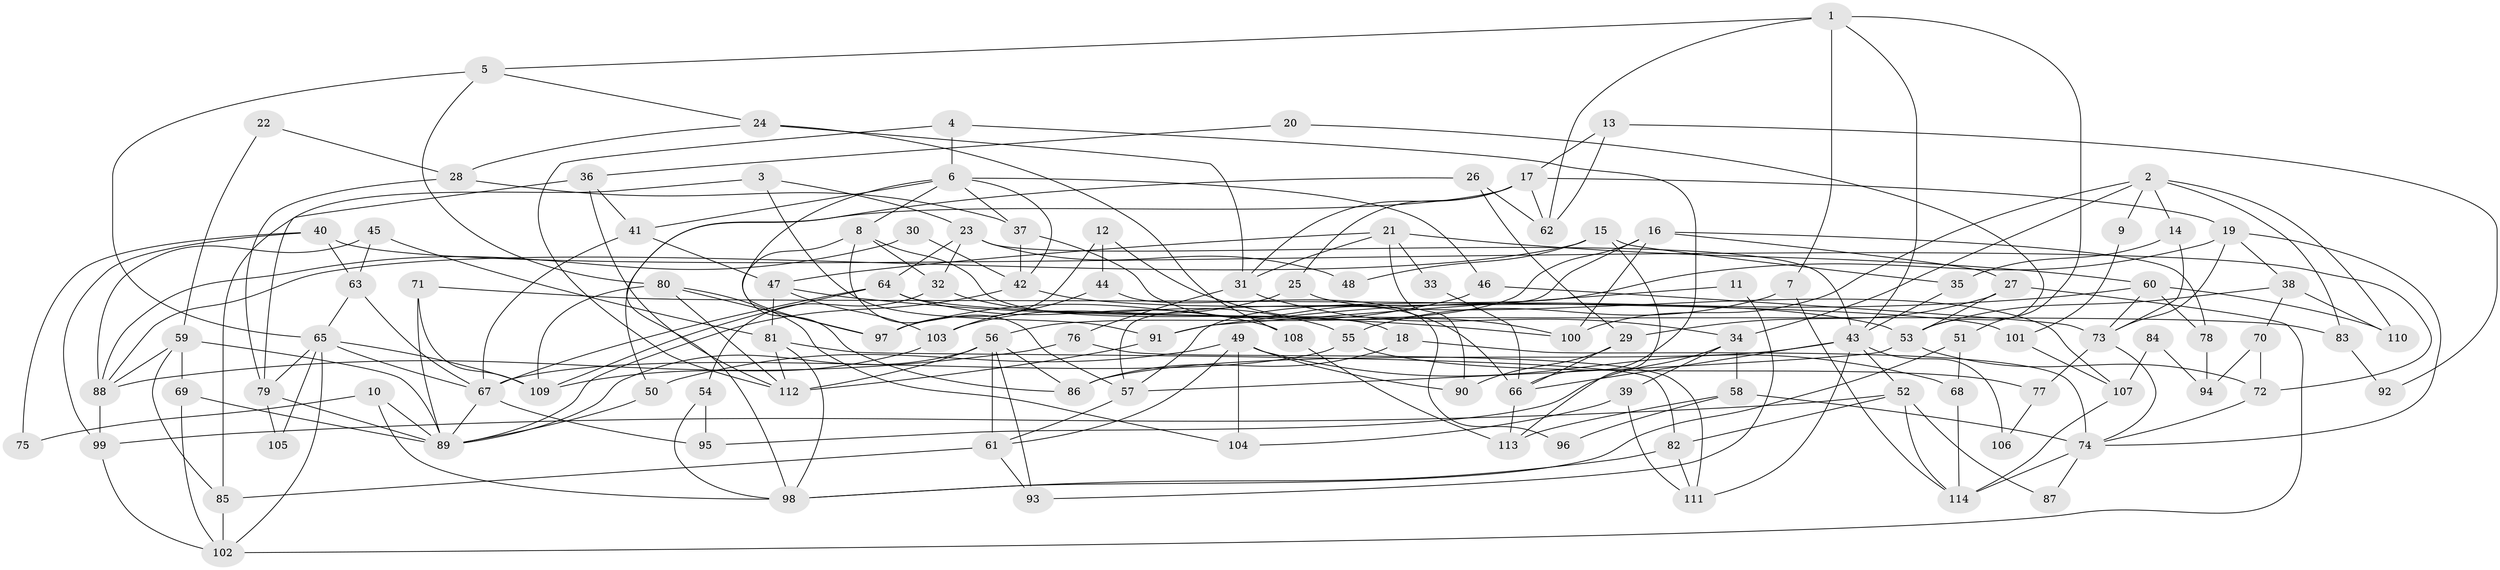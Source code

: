 // Generated by graph-tools (version 1.1) at 2025/11/02/27/25 16:11:20]
// undirected, 114 vertices, 228 edges
graph export_dot {
graph [start="1"]
  node [color=gray90,style=filled];
  1;
  2;
  3;
  4;
  5;
  6;
  7;
  8;
  9;
  10;
  11;
  12;
  13;
  14;
  15;
  16;
  17;
  18;
  19;
  20;
  21;
  22;
  23;
  24;
  25;
  26;
  27;
  28;
  29;
  30;
  31;
  32;
  33;
  34;
  35;
  36;
  37;
  38;
  39;
  40;
  41;
  42;
  43;
  44;
  45;
  46;
  47;
  48;
  49;
  50;
  51;
  52;
  53;
  54;
  55;
  56;
  57;
  58;
  59;
  60;
  61;
  62;
  63;
  64;
  65;
  66;
  67;
  68;
  69;
  70;
  71;
  72;
  73;
  74;
  75;
  76;
  77;
  78;
  79;
  80;
  81;
  82;
  83;
  84;
  85;
  86;
  87;
  88;
  89;
  90;
  91;
  92;
  93;
  94;
  95;
  96;
  97;
  98;
  99;
  100;
  101;
  102;
  103;
  104;
  105;
  106;
  107;
  108;
  109;
  110;
  111;
  112;
  113;
  114;
  1 -- 43;
  1 -- 51;
  1 -- 5;
  1 -- 7;
  1 -- 62;
  2 -- 110;
  2 -- 100;
  2 -- 9;
  2 -- 14;
  2 -- 34;
  2 -- 83;
  3 -- 85;
  3 -- 23;
  3 -- 91;
  4 -- 66;
  4 -- 112;
  4 -- 6;
  5 -- 80;
  5 -- 24;
  5 -- 65;
  6 -- 8;
  6 -- 37;
  6 -- 41;
  6 -- 42;
  6 -- 46;
  6 -- 97;
  7 -- 114;
  7 -- 55;
  8 -- 32;
  8 -- 86;
  8 -- 18;
  8 -- 57;
  9 -- 101;
  10 -- 98;
  10 -- 89;
  10 -- 75;
  11 -- 91;
  11 -- 93;
  12 -- 97;
  12 -- 100;
  12 -- 44;
  13 -- 62;
  13 -- 17;
  13 -- 92;
  14 -- 73;
  14 -- 35;
  15 -- 88;
  15 -- 35;
  15 -- 48;
  15 -- 113;
  16 -- 57;
  16 -- 56;
  16 -- 27;
  16 -- 78;
  16 -- 100;
  17 -- 31;
  17 -- 19;
  17 -- 25;
  17 -- 50;
  17 -- 62;
  18 -- 74;
  18 -- 86;
  19 -- 74;
  19 -- 57;
  19 -- 38;
  19 -- 73;
  20 -- 36;
  20 -- 53;
  21 -- 90;
  21 -- 31;
  21 -- 33;
  21 -- 47;
  21 -- 60;
  22 -- 59;
  22 -- 28;
  23 -- 43;
  23 -- 64;
  23 -- 32;
  23 -- 48;
  24 -- 31;
  24 -- 28;
  24 -- 108;
  25 -- 103;
  25 -- 107;
  26 -- 62;
  26 -- 98;
  26 -- 29;
  27 -- 102;
  27 -- 29;
  27 -- 53;
  28 -- 37;
  28 -- 79;
  29 -- 66;
  29 -- 90;
  30 -- 88;
  30 -- 42;
  31 -- 34;
  31 -- 76;
  32 -- 55;
  32 -- 54;
  33 -- 66;
  34 -- 95;
  34 -- 39;
  34 -- 58;
  35 -- 43;
  36 -- 79;
  36 -- 41;
  36 -- 112;
  37 -- 66;
  37 -- 42;
  38 -- 53;
  38 -- 70;
  38 -- 110;
  39 -- 104;
  39 -- 111;
  40 -- 72;
  40 -- 63;
  40 -- 75;
  40 -- 99;
  41 -- 67;
  41 -- 47;
  42 -- 53;
  42 -- 89;
  43 -- 52;
  43 -- 86;
  43 -- 66;
  43 -- 106;
  43 -- 111;
  44 -- 103;
  44 -- 96;
  45 -- 81;
  45 -- 88;
  45 -- 63;
  46 -- 73;
  46 -- 97;
  47 -- 81;
  47 -- 100;
  47 -- 103;
  49 -- 61;
  49 -- 50;
  49 -- 68;
  49 -- 90;
  49 -- 104;
  50 -- 89;
  51 -- 98;
  51 -- 68;
  52 -- 82;
  52 -- 99;
  52 -- 87;
  52 -- 114;
  53 -- 57;
  53 -- 72;
  54 -- 98;
  54 -- 95;
  55 -- 67;
  55 -- 77;
  56 -- 89;
  56 -- 112;
  56 -- 61;
  56 -- 86;
  56 -- 93;
  57 -- 61;
  58 -- 113;
  58 -- 74;
  58 -- 96;
  59 -- 85;
  59 -- 89;
  59 -- 69;
  59 -- 88;
  60 -- 91;
  60 -- 73;
  60 -- 78;
  60 -- 110;
  61 -- 85;
  61 -- 93;
  63 -- 65;
  63 -- 67;
  64 -- 108;
  64 -- 67;
  64 -- 83;
  64 -- 109;
  65 -- 67;
  65 -- 79;
  65 -- 102;
  65 -- 105;
  65 -- 109;
  66 -- 113;
  67 -- 89;
  67 -- 95;
  68 -- 114;
  69 -- 89;
  69 -- 102;
  70 -- 72;
  70 -- 94;
  71 -- 109;
  71 -- 89;
  71 -- 101;
  72 -- 74;
  73 -- 74;
  73 -- 77;
  74 -- 87;
  74 -- 114;
  76 -- 88;
  76 -- 111;
  77 -- 106;
  78 -- 94;
  79 -- 89;
  79 -- 105;
  80 -- 97;
  80 -- 109;
  80 -- 104;
  80 -- 112;
  81 -- 112;
  81 -- 82;
  81 -- 98;
  82 -- 111;
  82 -- 98;
  83 -- 92;
  84 -- 94;
  84 -- 107;
  85 -- 102;
  88 -- 99;
  91 -- 112;
  99 -- 102;
  101 -- 107;
  103 -- 109;
  107 -- 114;
  108 -- 113;
}

